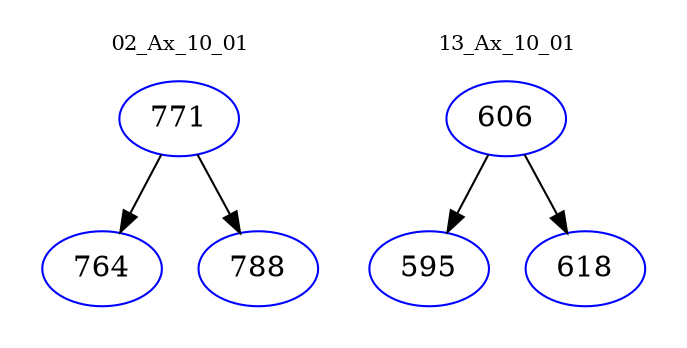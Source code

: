 digraph{
subgraph cluster_0 {
color = white
label = "02_Ax_10_01";
fontsize=10;
T0_771 [label="771", color="blue"]
T0_771 -> T0_764 [color="black"]
T0_764 [label="764", color="blue"]
T0_771 -> T0_788 [color="black"]
T0_788 [label="788", color="blue"]
}
subgraph cluster_1 {
color = white
label = "13_Ax_10_01";
fontsize=10;
T1_606 [label="606", color="blue"]
T1_606 -> T1_595 [color="black"]
T1_595 [label="595", color="blue"]
T1_606 -> T1_618 [color="black"]
T1_618 [label="618", color="blue"]
}
}
